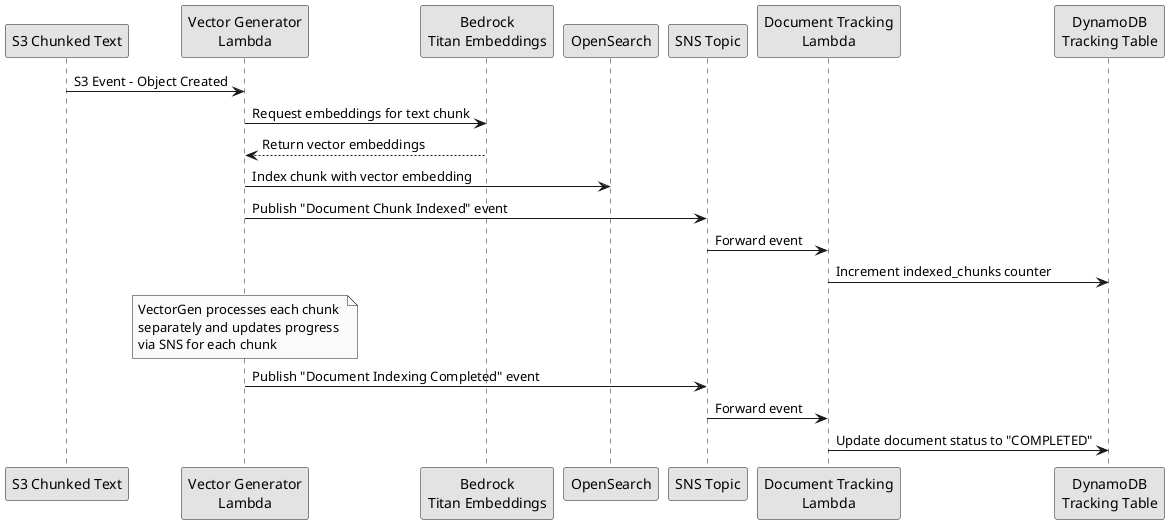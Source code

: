 @startuml vector_generation
skinparam monochrome true
skinparam shadowing false
skinparam defaultFontName Arial
skinparam sequenceArrowThickness 1

participant "S3 Chunked Text" as S3_Chunked
participant "Vector Generator\nLambda" as VectorGen
participant "Bedrock\nTitan Embeddings" as BedrockTitan
participant "OpenSearch" as Search
participant "SNS Topic" as SNS
participant "Document Tracking\nLambda" as DocTrack
participant "DynamoDB\nTracking Table" as DynamoDB

S3_Chunked -> VectorGen: S3 Event - Object Created
VectorGen -> BedrockTitan: Request embeddings for text chunk
BedrockTitan --> VectorGen: Return vector embeddings
VectorGen -> Search: Index chunk with vector embedding
VectorGen -> SNS: Publish "Document Chunk Indexed" event
SNS -> DocTrack: Forward event
DocTrack -> DynamoDB: Increment indexed_chunks counter

note over VectorGen
  VectorGen processes each chunk 
  separately and updates progress
  via SNS for each chunk
end note

VectorGen -> SNS: Publish "Document Indexing Completed" event
SNS -> DocTrack: Forward event
DocTrack -> DynamoDB: Update document status to "COMPLETED"
@enduml